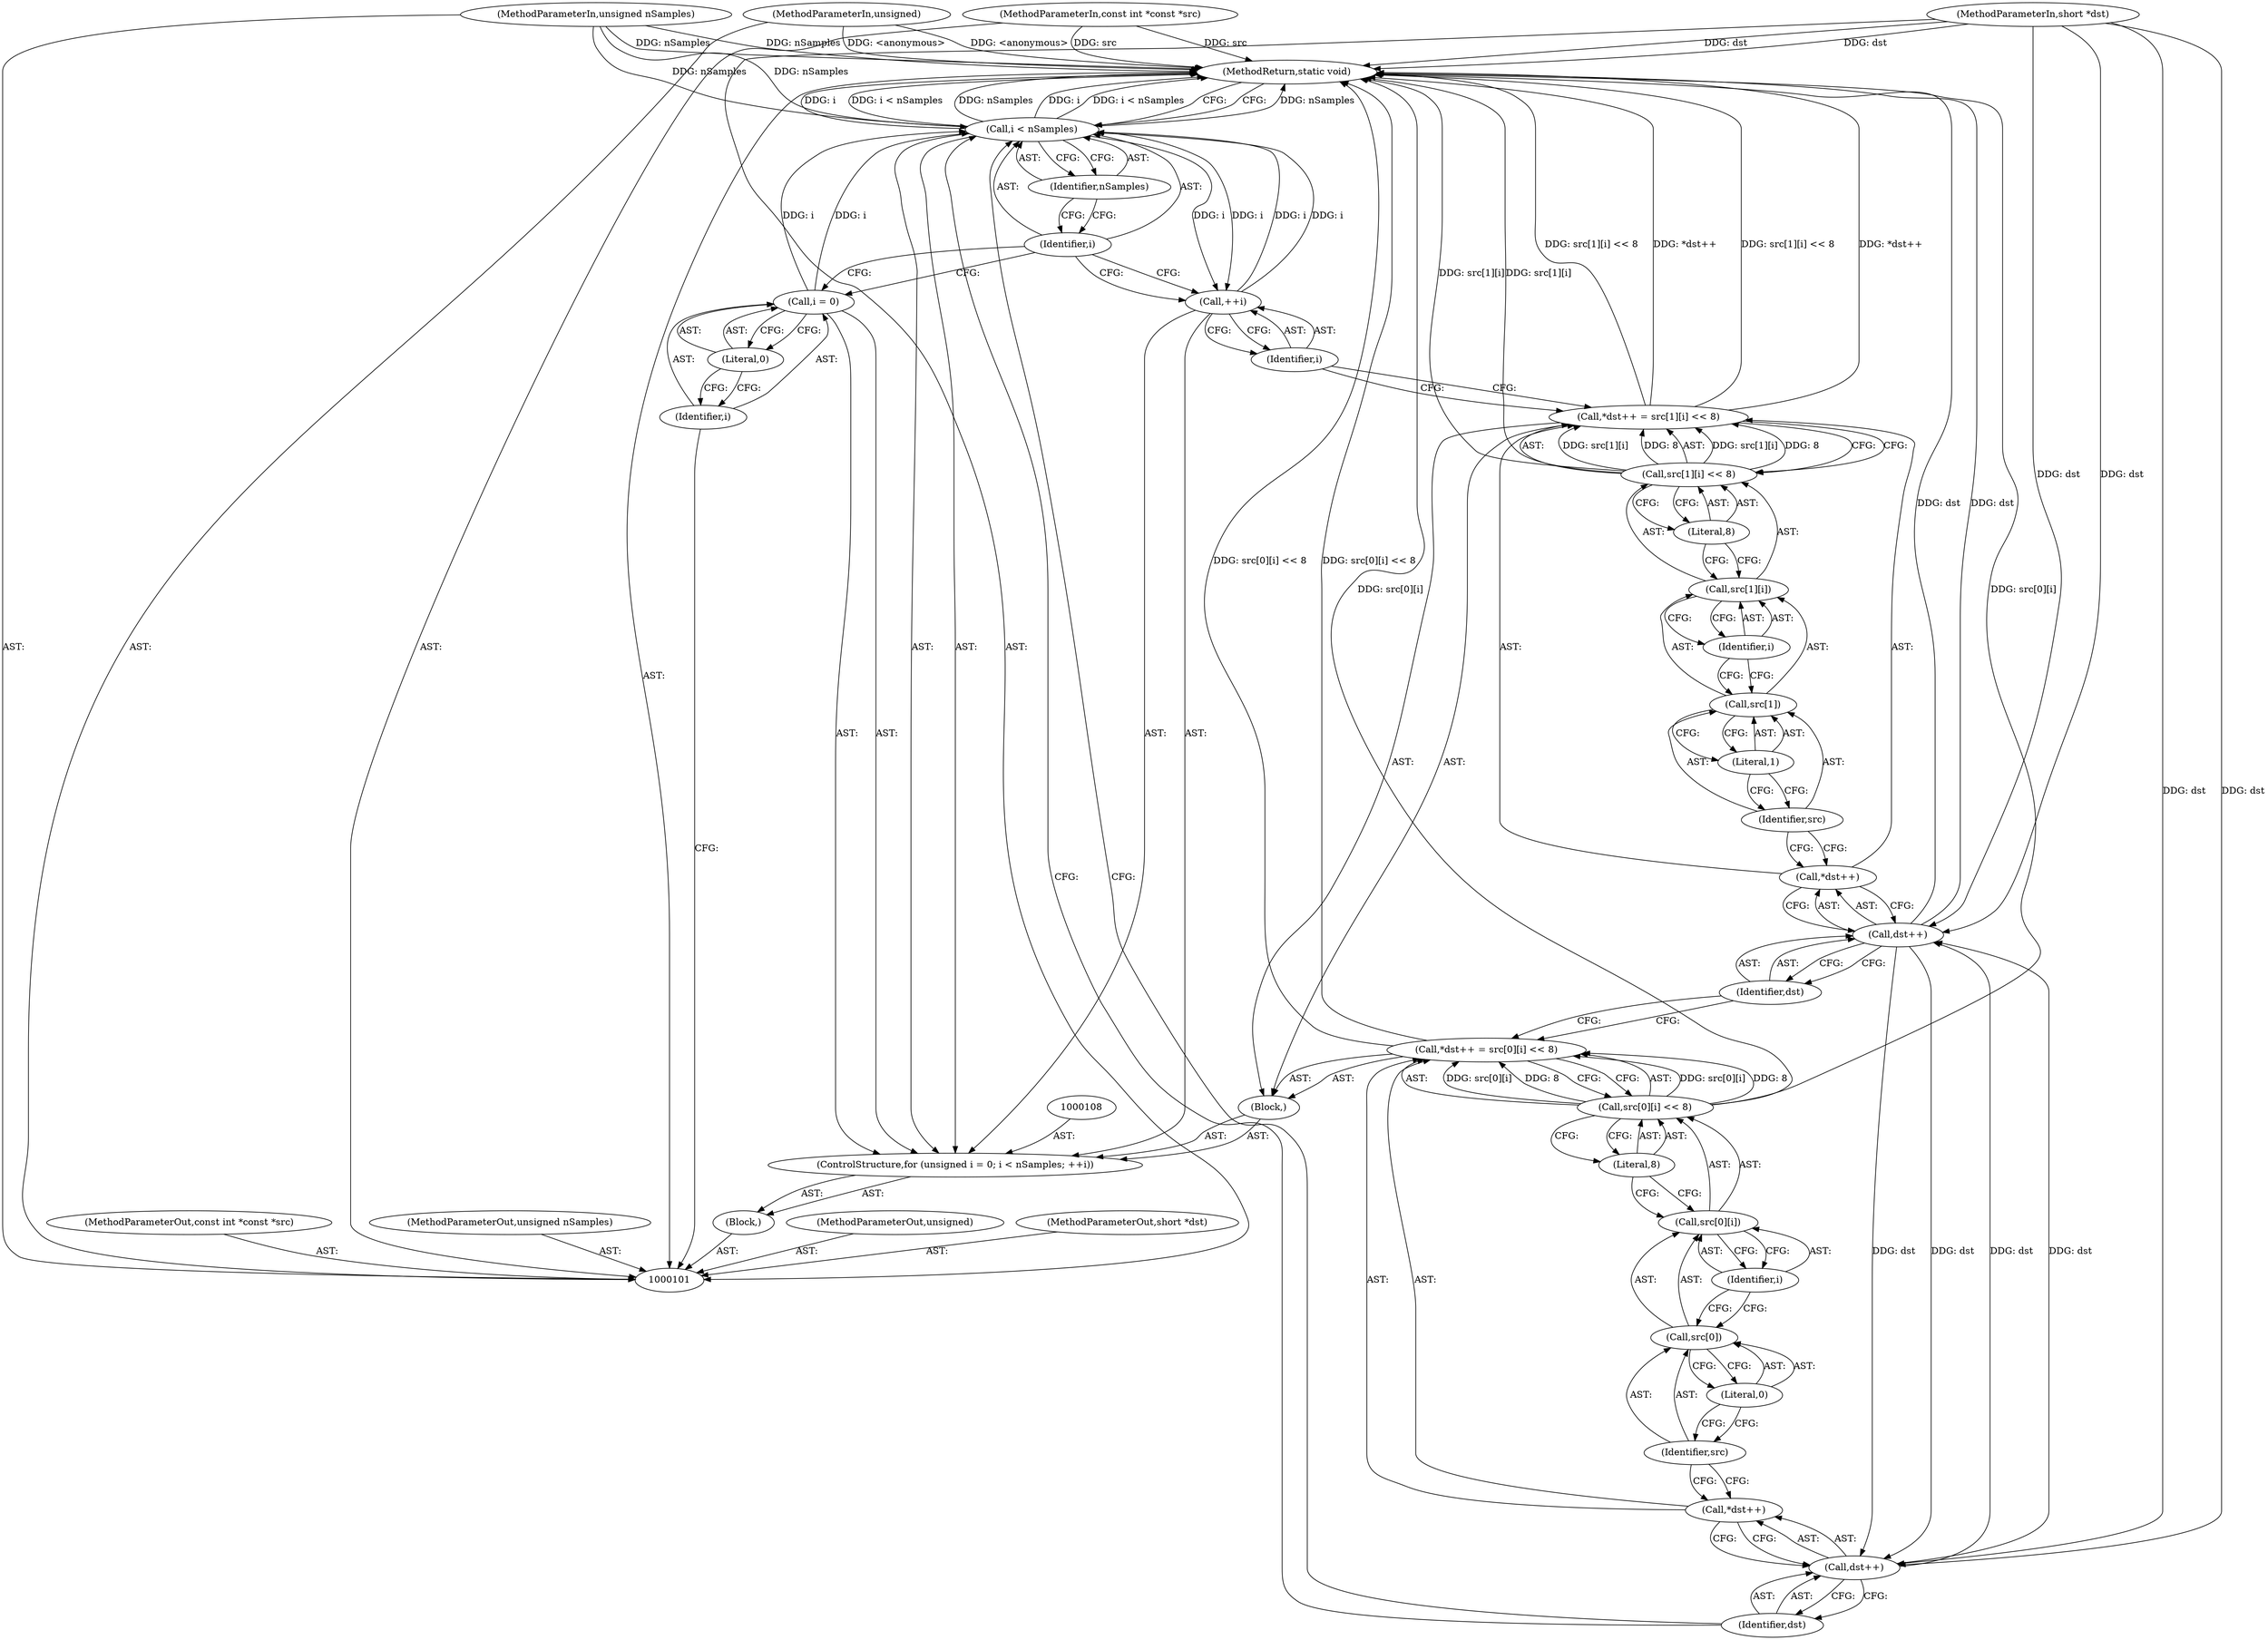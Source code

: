 digraph "1_Android_acc192347665943ca674acf117e4f74a88436922_8" {
"1000140" [label="(MethodReturn,static void)"];
"1000102" [label="(MethodParameterIn,short *dst)"];
"1000180" [label="(MethodParameterOut,short *dst)"];
"1000103" [label="(MethodParameterIn,const int *const *src)"];
"1000181" [label="(MethodParameterOut,const int *const *src)"];
"1000104" [label="(MethodParameterIn,unsigned nSamples)"];
"1000182" [label="(MethodParameterOut,unsigned nSamples)"];
"1000106" [label="(Block,)"];
"1000105" [label="(MethodParameterIn,unsigned)"];
"1000183" [label="(MethodParameterOut,unsigned)"];
"1000109" [label="(Call,i = 0)"];
"1000110" [label="(Identifier,i)"];
"1000111" [label="(Literal,0)"];
"1000112" [label="(Call,i < nSamples)"];
"1000113" [label="(Identifier,i)"];
"1000114" [label="(Identifier,nSamples)"];
"1000115" [label="(Call,++i)"];
"1000116" [label="(Identifier,i)"];
"1000117" [label="(Block,)"];
"1000107" [label="(ControlStructure,for (unsigned i = 0; i < nSamples; ++i))"];
"1000118" [label="(Call,*dst++ = src[0][i] << 8)"];
"1000119" [label="(Call,*dst++)"];
"1000122" [label="(Call,src[0][i] << 8)"];
"1000123" [label="(Call,src[0][i])"];
"1000124" [label="(Call,src[0])"];
"1000125" [label="(Identifier,src)"];
"1000126" [label="(Literal,0)"];
"1000127" [label="(Identifier,i)"];
"1000120" [label="(Call,dst++)"];
"1000121" [label="(Identifier,dst)"];
"1000128" [label="(Literal,8)"];
"1000129" [label="(Call,*dst++ = src[1][i] << 8)"];
"1000130" [label="(Call,*dst++)"];
"1000133" [label="(Call,src[1][i] << 8)"];
"1000134" [label="(Call,src[1][i])"];
"1000135" [label="(Call,src[1])"];
"1000136" [label="(Identifier,src)"];
"1000137" [label="(Literal,1)"];
"1000138" [label="(Identifier,i)"];
"1000131" [label="(Call,dst++)"];
"1000132" [label="(Identifier,dst)"];
"1000139" [label="(Literal,8)"];
"1000140" -> "1000101"  [label="AST: "];
"1000140" -> "1000112"  [label="CFG: "];
"1000129" -> "1000140"  [label="DDG: *dst++"];
"1000129" -> "1000140"  [label="DDG: src[1][i] << 8"];
"1000104" -> "1000140"  [label="DDG: nSamples"];
"1000105" -> "1000140"  [label="DDG: <anonymous>"];
"1000112" -> "1000140"  [label="DDG: nSamples"];
"1000112" -> "1000140"  [label="DDG: i"];
"1000112" -> "1000140"  [label="DDG: i < nSamples"];
"1000118" -> "1000140"  [label="DDG: src[0][i] << 8"];
"1000122" -> "1000140"  [label="DDG: src[0][i]"];
"1000131" -> "1000140"  [label="DDG: dst"];
"1000103" -> "1000140"  [label="DDG: src"];
"1000133" -> "1000140"  [label="DDG: src[1][i]"];
"1000102" -> "1000140"  [label="DDG: dst"];
"1000102" -> "1000101"  [label="AST: "];
"1000102" -> "1000140"  [label="DDG: dst"];
"1000102" -> "1000120"  [label="DDG: dst"];
"1000102" -> "1000131"  [label="DDG: dst"];
"1000180" -> "1000101"  [label="AST: "];
"1000103" -> "1000101"  [label="AST: "];
"1000103" -> "1000140"  [label="DDG: src"];
"1000181" -> "1000101"  [label="AST: "];
"1000104" -> "1000101"  [label="AST: "];
"1000104" -> "1000140"  [label="DDG: nSamples"];
"1000104" -> "1000112"  [label="DDG: nSamples"];
"1000182" -> "1000101"  [label="AST: "];
"1000106" -> "1000101"  [label="AST: "];
"1000107" -> "1000106"  [label="AST: "];
"1000105" -> "1000101"  [label="AST: "];
"1000105" -> "1000140"  [label="DDG: <anonymous>"];
"1000183" -> "1000101"  [label="AST: "];
"1000109" -> "1000107"  [label="AST: "];
"1000109" -> "1000111"  [label="CFG: "];
"1000110" -> "1000109"  [label="AST: "];
"1000111" -> "1000109"  [label="AST: "];
"1000113" -> "1000109"  [label="CFG: "];
"1000109" -> "1000112"  [label="DDG: i"];
"1000110" -> "1000109"  [label="AST: "];
"1000110" -> "1000101"  [label="CFG: "];
"1000111" -> "1000110"  [label="CFG: "];
"1000111" -> "1000109"  [label="AST: "];
"1000111" -> "1000110"  [label="CFG: "];
"1000109" -> "1000111"  [label="CFG: "];
"1000112" -> "1000107"  [label="AST: "];
"1000112" -> "1000114"  [label="CFG: "];
"1000113" -> "1000112"  [label="AST: "];
"1000114" -> "1000112"  [label="AST: "];
"1000121" -> "1000112"  [label="CFG: "];
"1000140" -> "1000112"  [label="CFG: "];
"1000112" -> "1000140"  [label="DDG: nSamples"];
"1000112" -> "1000140"  [label="DDG: i"];
"1000112" -> "1000140"  [label="DDG: i < nSamples"];
"1000109" -> "1000112"  [label="DDG: i"];
"1000115" -> "1000112"  [label="DDG: i"];
"1000104" -> "1000112"  [label="DDG: nSamples"];
"1000112" -> "1000115"  [label="DDG: i"];
"1000113" -> "1000112"  [label="AST: "];
"1000113" -> "1000109"  [label="CFG: "];
"1000113" -> "1000115"  [label="CFG: "];
"1000114" -> "1000113"  [label="CFG: "];
"1000114" -> "1000112"  [label="AST: "];
"1000114" -> "1000113"  [label="CFG: "];
"1000112" -> "1000114"  [label="CFG: "];
"1000115" -> "1000107"  [label="AST: "];
"1000115" -> "1000116"  [label="CFG: "];
"1000116" -> "1000115"  [label="AST: "];
"1000113" -> "1000115"  [label="CFG: "];
"1000115" -> "1000112"  [label="DDG: i"];
"1000112" -> "1000115"  [label="DDG: i"];
"1000116" -> "1000115"  [label="AST: "];
"1000116" -> "1000129"  [label="CFG: "];
"1000115" -> "1000116"  [label="CFG: "];
"1000117" -> "1000107"  [label="AST: "];
"1000118" -> "1000117"  [label="AST: "];
"1000129" -> "1000117"  [label="AST: "];
"1000107" -> "1000106"  [label="AST: "];
"1000108" -> "1000107"  [label="AST: "];
"1000109" -> "1000107"  [label="AST: "];
"1000112" -> "1000107"  [label="AST: "];
"1000115" -> "1000107"  [label="AST: "];
"1000117" -> "1000107"  [label="AST: "];
"1000118" -> "1000117"  [label="AST: "];
"1000118" -> "1000122"  [label="CFG: "];
"1000119" -> "1000118"  [label="AST: "];
"1000122" -> "1000118"  [label="AST: "];
"1000132" -> "1000118"  [label="CFG: "];
"1000118" -> "1000140"  [label="DDG: src[0][i] << 8"];
"1000122" -> "1000118"  [label="DDG: src[0][i]"];
"1000122" -> "1000118"  [label="DDG: 8"];
"1000119" -> "1000118"  [label="AST: "];
"1000119" -> "1000120"  [label="CFG: "];
"1000120" -> "1000119"  [label="AST: "];
"1000125" -> "1000119"  [label="CFG: "];
"1000122" -> "1000118"  [label="AST: "];
"1000122" -> "1000128"  [label="CFG: "];
"1000123" -> "1000122"  [label="AST: "];
"1000128" -> "1000122"  [label="AST: "];
"1000118" -> "1000122"  [label="CFG: "];
"1000122" -> "1000140"  [label="DDG: src[0][i]"];
"1000122" -> "1000118"  [label="DDG: src[0][i]"];
"1000122" -> "1000118"  [label="DDG: 8"];
"1000123" -> "1000122"  [label="AST: "];
"1000123" -> "1000127"  [label="CFG: "];
"1000124" -> "1000123"  [label="AST: "];
"1000127" -> "1000123"  [label="AST: "];
"1000128" -> "1000123"  [label="CFG: "];
"1000124" -> "1000123"  [label="AST: "];
"1000124" -> "1000126"  [label="CFG: "];
"1000125" -> "1000124"  [label="AST: "];
"1000126" -> "1000124"  [label="AST: "];
"1000127" -> "1000124"  [label="CFG: "];
"1000125" -> "1000124"  [label="AST: "];
"1000125" -> "1000119"  [label="CFG: "];
"1000126" -> "1000125"  [label="CFG: "];
"1000126" -> "1000124"  [label="AST: "];
"1000126" -> "1000125"  [label="CFG: "];
"1000124" -> "1000126"  [label="CFG: "];
"1000127" -> "1000123"  [label="AST: "];
"1000127" -> "1000124"  [label="CFG: "];
"1000123" -> "1000127"  [label="CFG: "];
"1000120" -> "1000119"  [label="AST: "];
"1000120" -> "1000121"  [label="CFG: "];
"1000121" -> "1000120"  [label="AST: "];
"1000119" -> "1000120"  [label="CFG: "];
"1000131" -> "1000120"  [label="DDG: dst"];
"1000102" -> "1000120"  [label="DDG: dst"];
"1000120" -> "1000131"  [label="DDG: dst"];
"1000121" -> "1000120"  [label="AST: "];
"1000121" -> "1000112"  [label="CFG: "];
"1000120" -> "1000121"  [label="CFG: "];
"1000128" -> "1000122"  [label="AST: "];
"1000128" -> "1000123"  [label="CFG: "];
"1000122" -> "1000128"  [label="CFG: "];
"1000129" -> "1000117"  [label="AST: "];
"1000129" -> "1000133"  [label="CFG: "];
"1000130" -> "1000129"  [label="AST: "];
"1000133" -> "1000129"  [label="AST: "];
"1000116" -> "1000129"  [label="CFG: "];
"1000129" -> "1000140"  [label="DDG: *dst++"];
"1000129" -> "1000140"  [label="DDG: src[1][i] << 8"];
"1000133" -> "1000129"  [label="DDG: src[1][i]"];
"1000133" -> "1000129"  [label="DDG: 8"];
"1000130" -> "1000129"  [label="AST: "];
"1000130" -> "1000131"  [label="CFG: "];
"1000131" -> "1000130"  [label="AST: "];
"1000136" -> "1000130"  [label="CFG: "];
"1000133" -> "1000129"  [label="AST: "];
"1000133" -> "1000139"  [label="CFG: "];
"1000134" -> "1000133"  [label="AST: "];
"1000139" -> "1000133"  [label="AST: "];
"1000129" -> "1000133"  [label="CFG: "];
"1000133" -> "1000140"  [label="DDG: src[1][i]"];
"1000133" -> "1000129"  [label="DDG: src[1][i]"];
"1000133" -> "1000129"  [label="DDG: 8"];
"1000134" -> "1000133"  [label="AST: "];
"1000134" -> "1000138"  [label="CFG: "];
"1000135" -> "1000134"  [label="AST: "];
"1000138" -> "1000134"  [label="AST: "];
"1000139" -> "1000134"  [label="CFG: "];
"1000135" -> "1000134"  [label="AST: "];
"1000135" -> "1000137"  [label="CFG: "];
"1000136" -> "1000135"  [label="AST: "];
"1000137" -> "1000135"  [label="AST: "];
"1000138" -> "1000135"  [label="CFG: "];
"1000136" -> "1000135"  [label="AST: "];
"1000136" -> "1000130"  [label="CFG: "];
"1000137" -> "1000136"  [label="CFG: "];
"1000137" -> "1000135"  [label="AST: "];
"1000137" -> "1000136"  [label="CFG: "];
"1000135" -> "1000137"  [label="CFG: "];
"1000138" -> "1000134"  [label="AST: "];
"1000138" -> "1000135"  [label="CFG: "];
"1000134" -> "1000138"  [label="CFG: "];
"1000131" -> "1000130"  [label="AST: "];
"1000131" -> "1000132"  [label="CFG: "];
"1000132" -> "1000131"  [label="AST: "];
"1000130" -> "1000131"  [label="CFG: "];
"1000131" -> "1000140"  [label="DDG: dst"];
"1000131" -> "1000120"  [label="DDG: dst"];
"1000120" -> "1000131"  [label="DDG: dst"];
"1000102" -> "1000131"  [label="DDG: dst"];
"1000132" -> "1000131"  [label="AST: "];
"1000132" -> "1000118"  [label="CFG: "];
"1000131" -> "1000132"  [label="CFG: "];
"1000139" -> "1000133"  [label="AST: "];
"1000139" -> "1000134"  [label="CFG: "];
"1000133" -> "1000139"  [label="CFG: "];
}
